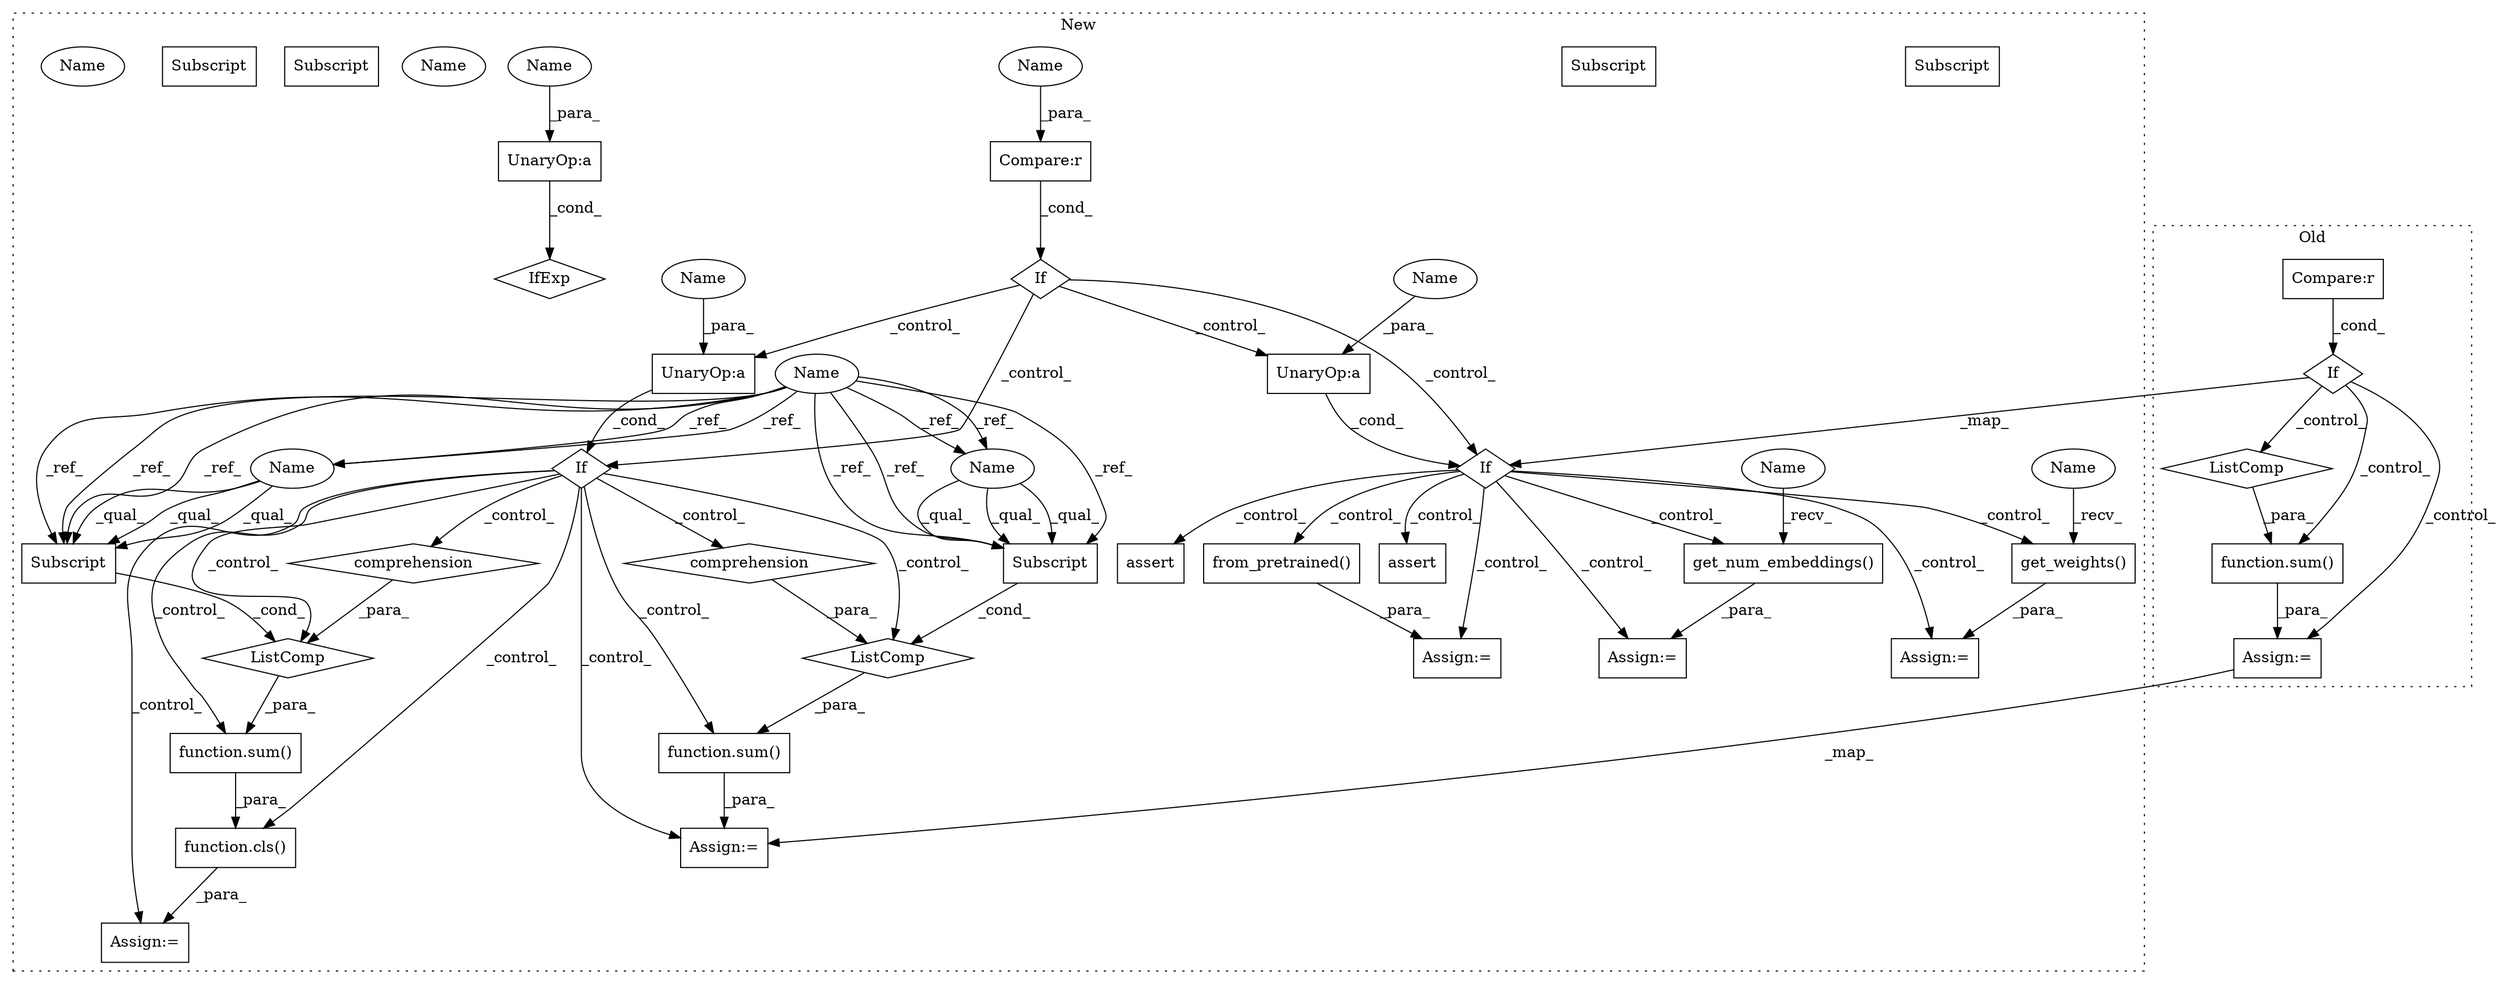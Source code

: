 digraph G {
subgraph cluster0 {
1 [label="ListComp" a="106" s="11750" l="40" shape="diamond"];
9 [label="If" a="96" s="10296" l="3" shape="diamond"];
11 [label="Compare:r" a="40" s="10299" l="21" shape="box"];
31 [label="Assign:=" a="68" s="11688" l="3" shape="box"];
33 [label="function.sum()" a="75" s="11746,11790" l="4,1" shape="box"];
label = "Old";
style="dotted";
}
subgraph cluster1 {
2 [label="function.cls()" a="75" s="19801,20060" l="4,47" shape="box"];
3 [label="If" a="96" s="16916" l="3" shape="diamond"];
4 [label="UnaryOp:a" a="61" s="17052" l="13" shape="box"];
5 [label="If" a="96" s="19392" l="3" shape="diamond"];
6 [label="UnaryOp:a" a="61" s="19395" l="13" shape="box"];
7 [label="Compare:r" a="40" s="16919" l="26" shape="box"];
8 [label="get_num_embeddings()" a="75" s="18498" l="35" shape="box"];
10 [label="If" a="96" s="17049" l="3" shape="diamond"];
12 [label="get_weights()" a="75" s="18425" l="39" shape="box"];
13 [label="assert" a="65" s="18813" l="7" shape="box"];
14 [label="from_pretrained()" a="75" s="19195" l="170" shape="box"];
15 [label="assert" a="65" s="18550" l="7" shape="box"];
16 [label="UnaryOp:a" a="61" s="16873" l="13" shape="box"];
17 [label="IfExp" a="51" s="16869,16886" l="4,6" shape="diamond"];
18 [label="ListComp" a="106" s="19447" l="40" shape="diamond"];
19 [label="Name" a="87" s="16264" l="15" shape="ellipse"];
20 [label="Subscript" a="63" s="19810,0" l="18,0" shape="box"];
21 [label="Subscript" a="63" s="19448,0" l="18,0" shape="box"];
22 [label="ListComp" a="106" s="19809" l="40" shape="diamond"];
23 [label="Assign:=" a="68" s="19798" l="3" shape="box"];
24 [label="comprehension" a="45" s="19467" l="3" shape="diamond"];
25 [label="Assign:=" a="68" s="18422" l="3" shape="box"];
26 [label="Assign:=" a="68" s="18495" l="3" shape="box"];
27 [label="Assign:=" a="68" s="19192" l="3" shape="box"];
28 [label="comprehension" a="45" s="19829" l="3" shape="diamond"];
29 [label="function.sum()" a="75" s="19805,19849" l="4,1" shape="box"];
30 [label="Assign:=" a="68" s="19436" l="3" shape="box"];
32 [label="function.sum()" a="75" s="19443,19487" l="4,1" shape="box"];
34 [label="Name" a="87" s="18425" l="14" shape="ellipse"];
35 [label="Name" a="87" s="18498" l="14" shape="ellipse"];
36 [label="Name" a="87" s="16919" l="14" shape="ellipse"];
37 [label="Name" a="87" s="17056" l="9" shape="ellipse"];
38 [label="Name" a="87" s="19399" l="9" shape="ellipse"];
39 [label="Name" a="87" s="16877" l="9" shape="ellipse"];
40 [label="Name" a="87" s="19810" l="15" shape="ellipse"];
41 [label="Subscript" a="63" s="19810,0" l="18,0" shape="box"];
42 [label="Subscript" a="63" s="19448,0" l="18,0" shape="box"];
43 [label="Name" a="87" s="19448" l="15" shape="ellipse"];
44 [label="Name" a="87" s="19810" l="15" shape="ellipse"];
45 [label="Subscript" a="63" s="19810,0" l="18,0" shape="box"];
46 [label="Name" a="87" s="19448" l="15" shape="ellipse"];
47 [label="Subscript" a="63" s="19448,0" l="18,0" shape="box"];
label = "New";
style="dotted";
}
1 -> 33 [label="_para_"];
2 -> 23 [label="_para_"];
3 -> 10 [label="_control_"];
3 -> 6 [label="_control_"];
3 -> 4 [label="_control_"];
3 -> 5 [label="_control_"];
4 -> 10 [label="_cond_"];
5 -> 23 [label="_control_"];
5 -> 24 [label="_control_"];
5 -> 28 [label="_control_"];
5 -> 32 [label="_control_"];
5 -> 22 [label="_control_"];
5 -> 2 [label="_control_"];
5 -> 29 [label="_control_"];
5 -> 18 [label="_control_"];
5 -> 30 [label="_control_"];
6 -> 5 [label="_cond_"];
7 -> 3 [label="_cond_"];
8 -> 26 [label="_para_"];
9 -> 31 [label="_control_"];
9 -> 1 [label="_control_"];
9 -> 10 [label="_map_"];
9 -> 33 [label="_control_"];
10 -> 26 [label="_control_"];
10 -> 25 [label="_control_"];
10 -> 14 [label="_control_"];
10 -> 15 [label="_control_"];
10 -> 13 [label="_control_"];
10 -> 8 [label="_control_"];
10 -> 12 [label="_control_"];
10 -> 27 [label="_control_"];
11 -> 9 [label="_cond_"];
12 -> 25 [label="_para_"];
14 -> 27 [label="_para_"];
16 -> 17 [label="_cond_"];
18 -> 32 [label="_para_"];
19 -> 47 [label="_ref_"];
19 -> 45 [label="_ref_"];
19 -> 45 [label="_ref_"];
19 -> 46 [label="_ref_"];
19 -> 46 [label="_ref_"];
19 -> 47 [label="_ref_"];
19 -> 45 [label="_ref_"];
19 -> 47 [label="_ref_"];
19 -> 44 [label="_ref_"];
19 -> 44 [label="_ref_"];
22 -> 29 [label="_para_"];
24 -> 18 [label="_para_"];
28 -> 22 [label="_para_"];
29 -> 2 [label="_para_"];
31 -> 30 [label="_map_"];
32 -> 30 [label="_para_"];
33 -> 31 [label="_para_"];
34 -> 12 [label="_recv_"];
35 -> 8 [label="_recv_"];
36 -> 7 [label="_para_"];
37 -> 4 [label="_para_"];
38 -> 6 [label="_para_"];
39 -> 16 [label="_para_"];
44 -> 45 [label="_qual_"];
44 -> 45 [label="_qual_"];
44 -> 45 [label="_qual_"];
45 -> 22 [label="_cond_"];
46 -> 47 [label="_qual_"];
46 -> 47 [label="_qual_"];
46 -> 47 [label="_qual_"];
47 -> 18 [label="_cond_"];
}